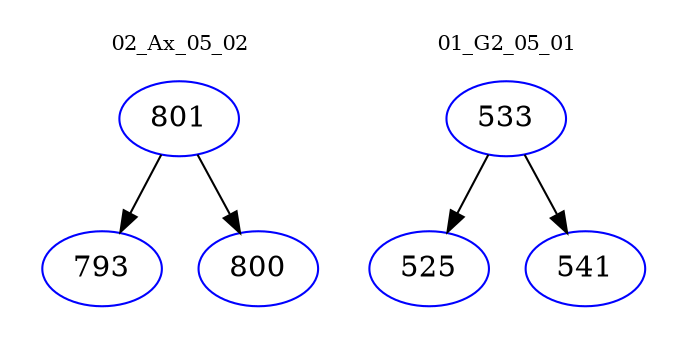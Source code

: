 digraph{
subgraph cluster_0 {
color = white
label = "02_Ax_05_02";
fontsize=10;
T0_801 [label="801", color="blue"]
T0_801 -> T0_793 [color="black"]
T0_793 [label="793", color="blue"]
T0_801 -> T0_800 [color="black"]
T0_800 [label="800", color="blue"]
}
subgraph cluster_1 {
color = white
label = "01_G2_05_01";
fontsize=10;
T1_533 [label="533", color="blue"]
T1_533 -> T1_525 [color="black"]
T1_525 [label="525", color="blue"]
T1_533 -> T1_541 [color="black"]
T1_541 [label="541", color="blue"]
}
}
